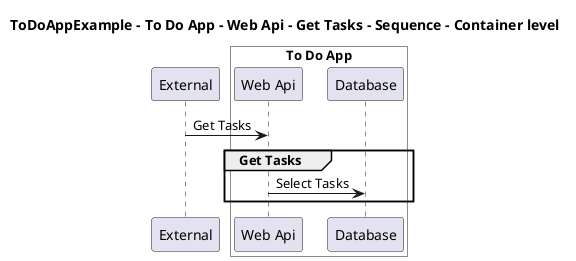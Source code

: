 @startuml

title ToDoAppExample - To Do App - Web Api - Get Tasks - Sequence - Container level

participant "External" as C4InterFlow.SoftwareSystems.ExternalSystem

box "To Do App" #White
    participant "Web Api" as ToDoAppExample.SoftwareSystems.ToDoApp.Containers.WebApi
    participant "Database" as ToDoAppExample.SoftwareSystems.ToDoApp.Containers.Database
end box


C4InterFlow.SoftwareSystems.ExternalSystem -> ToDoAppExample.SoftwareSystems.ToDoApp.Containers.WebApi : Get Tasks
group Get Tasks
ToDoAppExample.SoftwareSystems.ToDoApp.Containers.WebApi -> ToDoAppExample.SoftwareSystems.ToDoApp.Containers.Database : Select Tasks
end


@enduml
